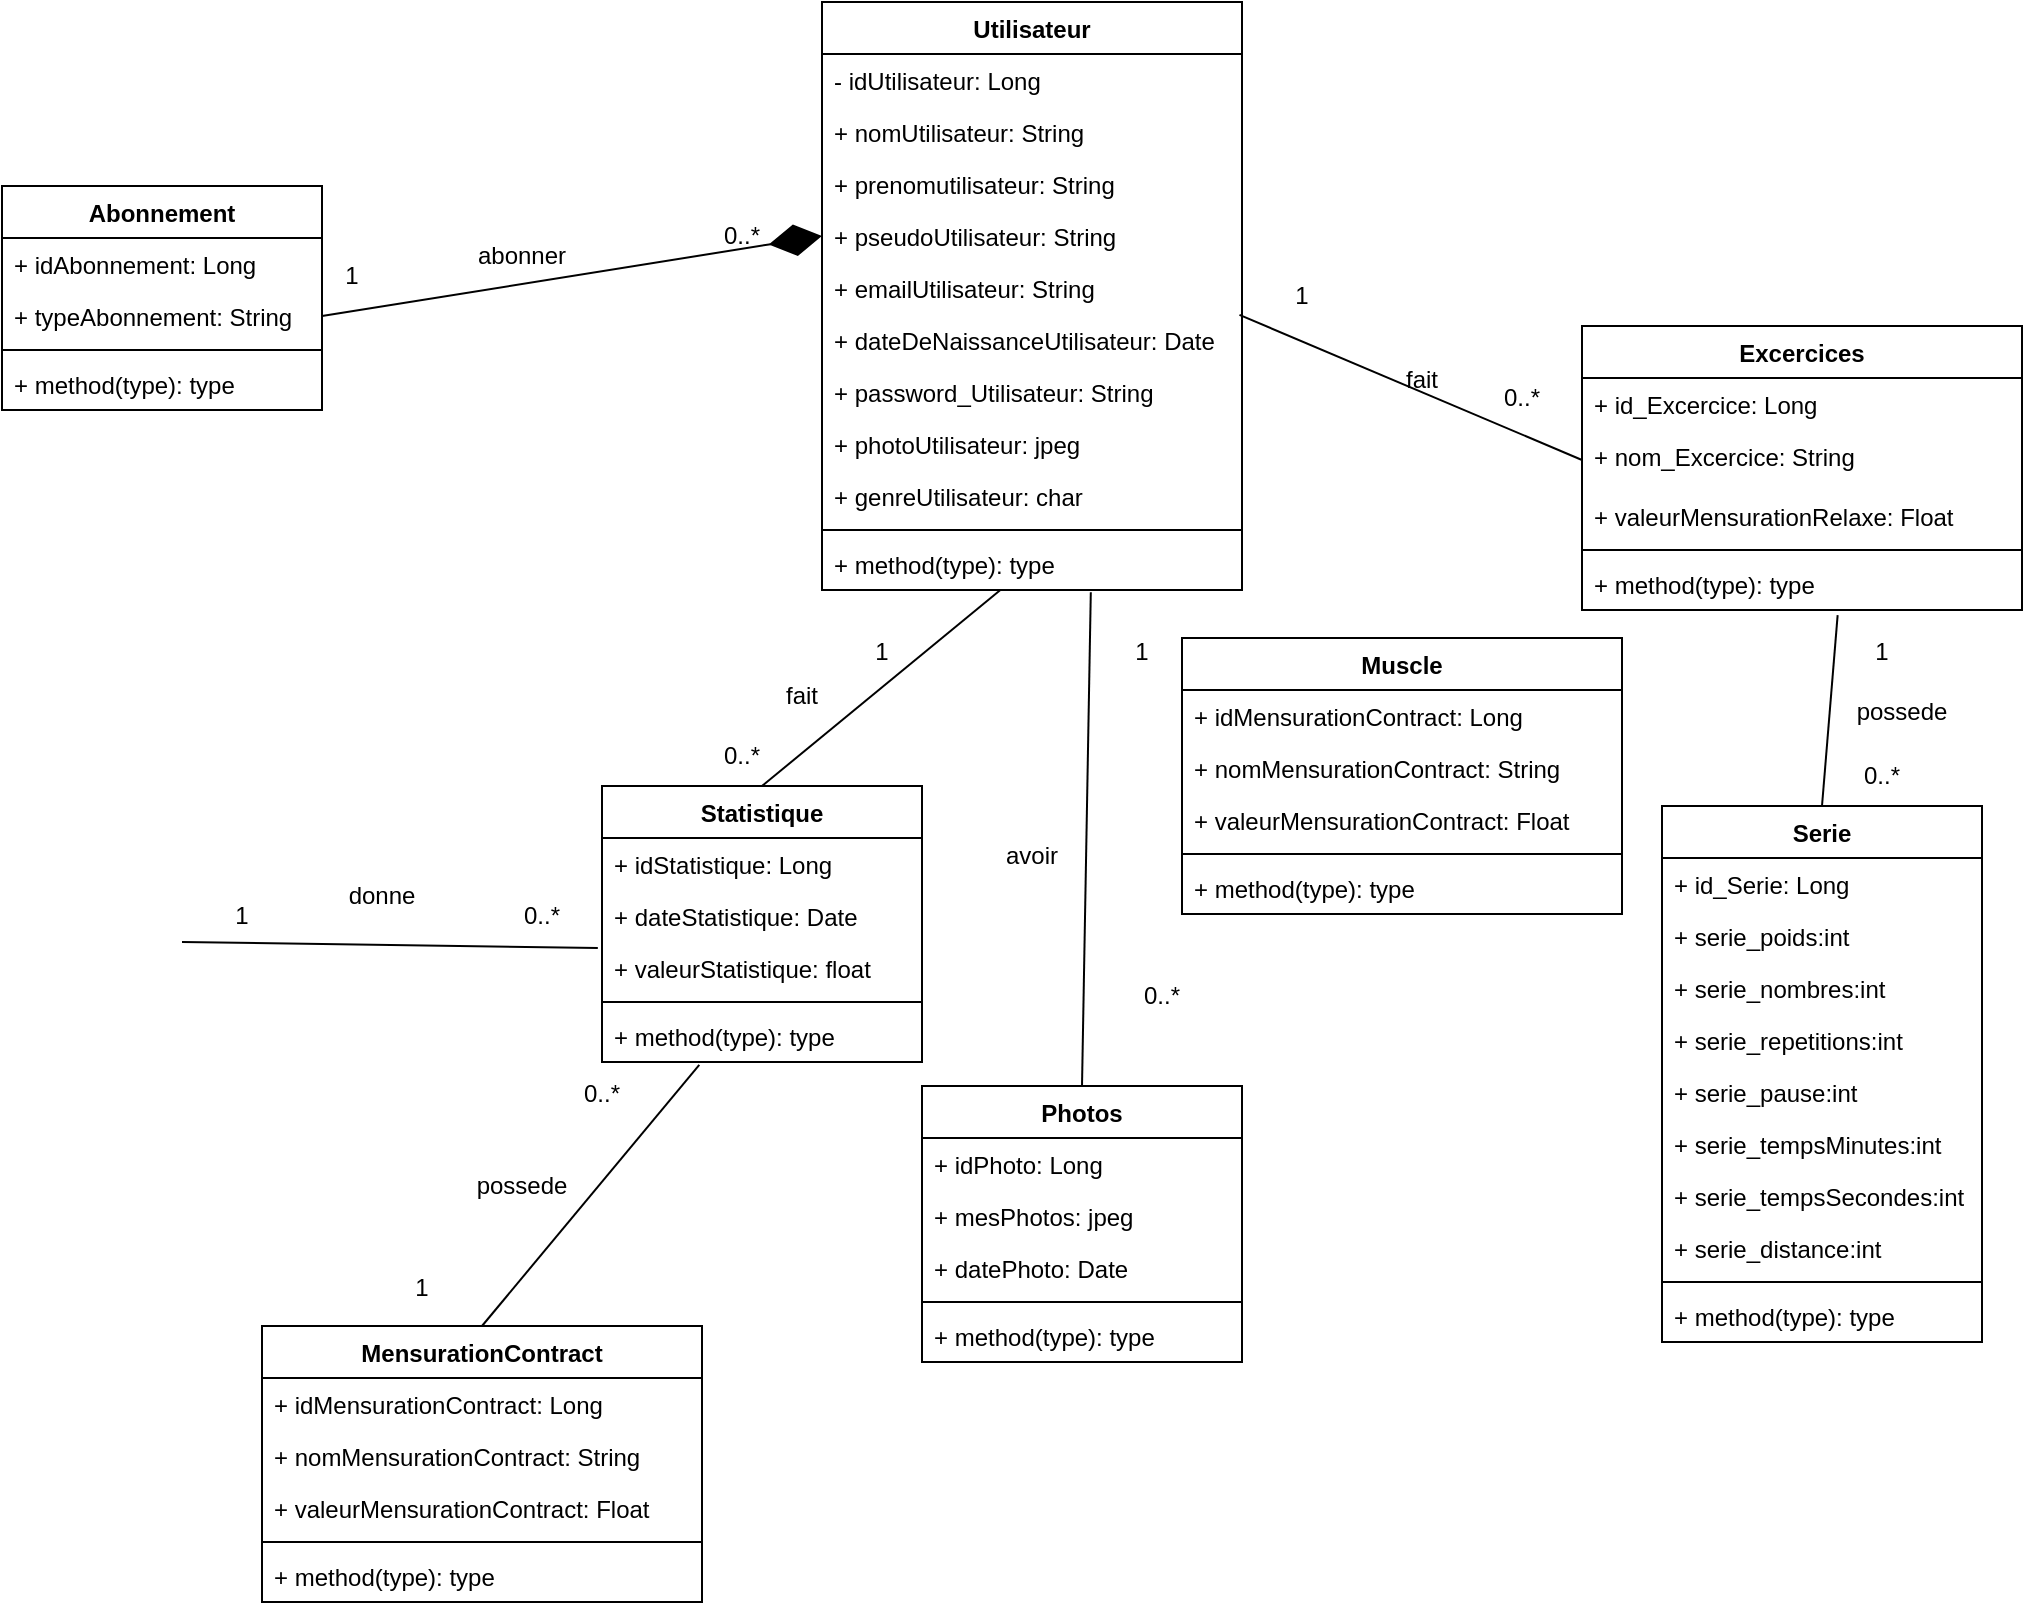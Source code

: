 <mxfile version="20.7.4" type="device"><diagram id="U4g8mRSkZr5hXhYJX2F8" name="Page-1"><mxGraphModel dx="991" dy="598" grid="1" gridSize="10" guides="1" tooltips="1" connect="1" arrows="1" fold="1" page="1" pageScale="1" pageWidth="827" pageHeight="1169" math="0" shadow="0"><root><mxCell id="0"/><mxCell id="1" parent="0"/><mxCell id="kchp2m0kwv0vBHBYWoR_-1" value="Utilisateur" style="swimlane;fontStyle=1;align=center;verticalAlign=top;childLayout=stackLayout;horizontal=1;startSize=26;horizontalStack=0;resizeParent=1;resizeParentMax=0;resizeLast=0;collapsible=1;marginBottom=0;" parent="1" vertex="1"><mxGeometry x="490" y="18" width="210" height="294" as="geometry"><mxRectangle x="230" y="80" width="100" height="30" as="alternateBounds"/></mxGeometry></mxCell><mxCell id="kchp2m0kwv0vBHBYWoR_-2" value="- idUtilisateur: Long" style="text;strokeColor=none;fillColor=none;align=left;verticalAlign=top;spacingLeft=4;spacingRight=4;overflow=hidden;rotatable=0;points=[[0,0.5],[1,0.5]];portConstraint=eastwest;" parent="kchp2m0kwv0vBHBYWoR_-1" vertex="1"><mxGeometry y="26" width="210" height="26" as="geometry"/></mxCell><mxCell id="kchp2m0kwv0vBHBYWoR_-3" value="+ nomUtilisateur: String" style="text;strokeColor=none;fillColor=none;align=left;verticalAlign=top;spacingLeft=4;spacingRight=4;overflow=hidden;rotatable=0;points=[[0,0.5],[1,0.5]];portConstraint=eastwest;" parent="kchp2m0kwv0vBHBYWoR_-1" vertex="1"><mxGeometry y="52" width="210" height="26" as="geometry"/></mxCell><mxCell id="kchp2m0kwv0vBHBYWoR_-4" value="+ prenomutilisateur: String" style="text;strokeColor=none;fillColor=none;align=left;verticalAlign=top;spacingLeft=4;spacingRight=4;overflow=hidden;rotatable=0;points=[[0,0.5],[1,0.5]];portConstraint=eastwest;" parent="kchp2m0kwv0vBHBYWoR_-1" vertex="1"><mxGeometry y="78" width="210" height="26" as="geometry"/></mxCell><mxCell id="uOQ6Oz4jVncuUxpgkawM-1" value="+ pseudoUtilisateur: String" style="text;strokeColor=none;fillColor=none;align=left;verticalAlign=top;spacingLeft=4;spacingRight=4;overflow=hidden;rotatable=0;points=[[0,0.5],[1,0.5]];portConstraint=eastwest;" parent="kchp2m0kwv0vBHBYWoR_-1" vertex="1"><mxGeometry y="104" width="210" height="26" as="geometry"/></mxCell><mxCell id="kchp2m0kwv0vBHBYWoR_-5" value="+ emailUtilisateur: String" style="text;strokeColor=none;fillColor=none;align=left;verticalAlign=top;spacingLeft=4;spacingRight=4;overflow=hidden;rotatable=0;points=[[0,0.5],[1,0.5]];portConstraint=eastwest;" parent="kchp2m0kwv0vBHBYWoR_-1" vertex="1"><mxGeometry y="130" width="210" height="26" as="geometry"/></mxCell><mxCell id="kchp2m0kwv0vBHBYWoR_-6" value="+ dateDeNaissanceUtilisateur: Date" style="text;strokeColor=none;fillColor=none;align=left;verticalAlign=top;spacingLeft=4;spacingRight=4;overflow=hidden;rotatable=0;points=[[0,0.5],[1,0.5]];portConstraint=eastwest;" parent="kchp2m0kwv0vBHBYWoR_-1" vertex="1"><mxGeometry y="156" width="210" height="26" as="geometry"/></mxCell><mxCell id="kchp2m0kwv0vBHBYWoR_-22" value="+ password_Utilisateur: String" style="text;strokeColor=none;fillColor=none;align=left;verticalAlign=top;spacingLeft=4;spacingRight=4;overflow=hidden;rotatable=0;points=[[0,0.5],[1,0.5]];portConstraint=eastwest;" parent="kchp2m0kwv0vBHBYWoR_-1" vertex="1"><mxGeometry y="182" width="210" height="26" as="geometry"/></mxCell><mxCell id="kchp2m0kwv0vBHBYWoR_-75" value="+ photoUtilisateur: jpeg" style="text;strokeColor=none;fillColor=none;align=left;verticalAlign=top;spacingLeft=4;spacingRight=4;overflow=hidden;rotatable=0;points=[[0,0.5],[1,0.5]];portConstraint=eastwest;" parent="kchp2m0kwv0vBHBYWoR_-1" vertex="1"><mxGeometry y="208" width="210" height="26" as="geometry"/></mxCell><mxCell id="kchp2m0kwv0vBHBYWoR_-74" value="+ genreUtilisateur: char" style="text;strokeColor=none;fillColor=none;align=left;verticalAlign=top;spacingLeft=4;spacingRight=4;overflow=hidden;rotatable=0;points=[[0,0.5],[1,0.5]];portConstraint=eastwest;" parent="kchp2m0kwv0vBHBYWoR_-1" vertex="1"><mxGeometry y="234" width="210" height="26" as="geometry"/></mxCell><mxCell id="kchp2m0kwv0vBHBYWoR_-7" value="" style="line;strokeWidth=1;fillColor=none;align=left;verticalAlign=middle;spacingTop=-1;spacingLeft=3;spacingRight=3;rotatable=0;labelPosition=right;points=[];portConstraint=eastwest;strokeColor=inherit;" parent="kchp2m0kwv0vBHBYWoR_-1" vertex="1"><mxGeometry y="260" width="210" height="8" as="geometry"/></mxCell><mxCell id="kchp2m0kwv0vBHBYWoR_-8" value="+ method(type): type" style="text;strokeColor=none;fillColor=none;align=left;verticalAlign=top;spacingLeft=4;spacingRight=4;overflow=hidden;rotatable=0;points=[[0,0.5],[1,0.5]];portConstraint=eastwest;" parent="kchp2m0kwv0vBHBYWoR_-1" vertex="1"><mxGeometry y="268" width="210" height="26" as="geometry"/></mxCell><mxCell id="kchp2m0kwv0vBHBYWoR_-9" value="Statistique" style="swimlane;fontStyle=1;align=center;verticalAlign=top;childLayout=stackLayout;horizontal=1;startSize=26;horizontalStack=0;resizeParent=1;resizeParentMax=0;resizeLast=0;collapsible=1;marginBottom=0;" parent="1" vertex="1"><mxGeometry x="380" y="410" width="160" height="138" as="geometry"/></mxCell><mxCell id="kchp2m0kwv0vBHBYWoR_-10" value="+ idStatistique: Long" style="text;strokeColor=none;fillColor=none;align=left;verticalAlign=top;spacingLeft=4;spacingRight=4;overflow=hidden;rotatable=0;points=[[0,0.5],[1,0.5]];portConstraint=eastwest;" parent="kchp2m0kwv0vBHBYWoR_-9" vertex="1"><mxGeometry y="26" width="160" height="26" as="geometry"/></mxCell><mxCell id="kchp2m0kwv0vBHBYWoR_-13" value="+ dateStatistique: Date" style="text;strokeColor=none;fillColor=none;align=left;verticalAlign=top;spacingLeft=4;spacingRight=4;overflow=hidden;rotatable=0;points=[[0,0.5],[1,0.5]];portConstraint=eastwest;" parent="kchp2m0kwv0vBHBYWoR_-9" vertex="1"><mxGeometry y="52" width="160" height="26" as="geometry"/></mxCell><mxCell id="kchp2m0kwv0vBHBYWoR_-14" value="+ valeurStatistique: float&#10;" style="text;strokeColor=none;fillColor=none;align=left;verticalAlign=top;spacingLeft=4;spacingRight=4;overflow=hidden;rotatable=0;points=[[0,0.5],[1,0.5]];portConstraint=eastwest;" parent="kchp2m0kwv0vBHBYWoR_-9" vertex="1"><mxGeometry y="78" width="160" height="26" as="geometry"/></mxCell><mxCell id="kchp2m0kwv0vBHBYWoR_-11" value="" style="line;strokeWidth=1;fillColor=none;align=left;verticalAlign=middle;spacingTop=-1;spacingLeft=3;spacingRight=3;rotatable=0;labelPosition=right;points=[];portConstraint=eastwest;strokeColor=inherit;" parent="kchp2m0kwv0vBHBYWoR_-9" vertex="1"><mxGeometry y="104" width="160" height="8" as="geometry"/></mxCell><mxCell id="kchp2m0kwv0vBHBYWoR_-12" value="+ method(type): type" style="text;strokeColor=none;fillColor=none;align=left;verticalAlign=top;spacingLeft=4;spacingRight=4;overflow=hidden;rotatable=0;points=[[0,0.5],[1,0.5]];portConstraint=eastwest;" parent="kchp2m0kwv0vBHBYWoR_-9" vertex="1"><mxGeometry y="112" width="160" height="26" as="geometry"/></mxCell><mxCell id="kchp2m0kwv0vBHBYWoR_-15" value="Excercices" style="swimlane;fontStyle=1;align=center;verticalAlign=top;childLayout=stackLayout;horizontal=1;startSize=26;horizontalStack=0;resizeParent=1;resizeParentMax=0;resizeLast=0;collapsible=1;marginBottom=0;" parent="1" vertex="1"><mxGeometry x="870" y="180" width="220" height="142" as="geometry"/></mxCell><mxCell id="kchp2m0kwv0vBHBYWoR_-16" value="+ id_Excercice: Long" style="text;strokeColor=none;fillColor=none;align=left;verticalAlign=top;spacingLeft=4;spacingRight=4;overflow=hidden;rotatable=0;points=[[0,0.5],[1,0.5]];portConstraint=eastwest;" parent="kchp2m0kwv0vBHBYWoR_-15" vertex="1"><mxGeometry y="26" width="220" height="26" as="geometry"/></mxCell><mxCell id="kchp2m0kwv0vBHBYWoR_-19" value="+ nom_Excercice: String" style="text;strokeColor=none;fillColor=none;align=left;verticalAlign=top;spacingLeft=4;spacingRight=4;overflow=hidden;rotatable=0;points=[[0,0.5],[1,0.5]];portConstraint=eastwest;" parent="kchp2m0kwv0vBHBYWoR_-15" vertex="1"><mxGeometry y="52" width="220" height="30" as="geometry"/></mxCell><mxCell id="kchp2m0kwv0vBHBYWoR_-20" value="+ valeurMensurationRelaxe: Float&#10;" style="text;strokeColor=none;fillColor=none;align=left;verticalAlign=top;spacingLeft=4;spacingRight=4;overflow=hidden;rotatable=0;points=[[0,0.5],[1,0.5]];portConstraint=eastwest;" parent="kchp2m0kwv0vBHBYWoR_-15" vertex="1"><mxGeometry y="82" width="220" height="26" as="geometry"/></mxCell><mxCell id="kchp2m0kwv0vBHBYWoR_-17" value="" style="line;strokeWidth=1;fillColor=none;align=left;verticalAlign=middle;spacingTop=-1;spacingLeft=3;spacingRight=3;rotatable=0;labelPosition=right;points=[];portConstraint=eastwest;strokeColor=inherit;" parent="kchp2m0kwv0vBHBYWoR_-15" vertex="1"><mxGeometry y="108" width="220" height="8" as="geometry"/></mxCell><mxCell id="kchp2m0kwv0vBHBYWoR_-18" value="+ method(type): type" style="text;strokeColor=none;fillColor=none;align=left;verticalAlign=top;spacingLeft=4;spacingRight=4;overflow=hidden;rotatable=0;points=[[0,0.5],[1,0.5]];portConstraint=eastwest;" parent="kchp2m0kwv0vBHBYWoR_-15" vertex="1"><mxGeometry y="116" width="220" height="26" as="geometry"/></mxCell><mxCell id="kchp2m0kwv0vBHBYWoR_-29" value="MensurationContract" style="swimlane;fontStyle=1;align=center;verticalAlign=top;childLayout=stackLayout;horizontal=1;startSize=26;horizontalStack=0;resizeParent=1;resizeParentMax=0;resizeLast=0;collapsible=1;marginBottom=0;" parent="1" vertex="1"><mxGeometry x="210" y="680" width="220" height="138" as="geometry"/></mxCell><mxCell id="kchp2m0kwv0vBHBYWoR_-30" value="+ idMensurationContract: Long" style="text;strokeColor=none;fillColor=none;align=left;verticalAlign=top;spacingLeft=4;spacingRight=4;overflow=hidden;rotatable=0;points=[[0,0.5],[1,0.5]];portConstraint=eastwest;" parent="kchp2m0kwv0vBHBYWoR_-29" vertex="1"><mxGeometry y="26" width="220" height="26" as="geometry"/></mxCell><mxCell id="kchp2m0kwv0vBHBYWoR_-31" value="+ nomMensurationContract: String" style="text;strokeColor=none;fillColor=none;align=left;verticalAlign=top;spacingLeft=4;spacingRight=4;overflow=hidden;rotatable=0;points=[[0,0.5],[1,0.5]];portConstraint=eastwest;" parent="kchp2m0kwv0vBHBYWoR_-29" vertex="1"><mxGeometry y="52" width="220" height="26" as="geometry"/></mxCell><mxCell id="kchp2m0kwv0vBHBYWoR_-32" value="+ valeurMensurationContract: Float&#10;" style="text;strokeColor=none;fillColor=none;align=left;verticalAlign=top;spacingLeft=4;spacingRight=4;overflow=hidden;rotatable=0;points=[[0,0.5],[1,0.5]];portConstraint=eastwest;" parent="kchp2m0kwv0vBHBYWoR_-29" vertex="1"><mxGeometry y="78" width="220" height="26" as="geometry"/></mxCell><mxCell id="kchp2m0kwv0vBHBYWoR_-33" value="" style="line;strokeWidth=1;fillColor=none;align=left;verticalAlign=middle;spacingTop=-1;spacingLeft=3;spacingRight=3;rotatable=0;labelPosition=right;points=[];portConstraint=eastwest;strokeColor=inherit;" parent="kchp2m0kwv0vBHBYWoR_-29" vertex="1"><mxGeometry y="104" width="220" height="8" as="geometry"/></mxCell><mxCell id="kchp2m0kwv0vBHBYWoR_-34" value="+ method(type): type" style="text;strokeColor=none;fillColor=none;align=left;verticalAlign=top;spacingLeft=4;spacingRight=4;overflow=hidden;rotatable=0;points=[[0,0.5],[1,0.5]];portConstraint=eastwest;" parent="kchp2m0kwv0vBHBYWoR_-29" vertex="1"><mxGeometry y="112" width="220" height="26" as="geometry"/></mxCell><mxCell id="kchp2m0kwv0vBHBYWoR_-35" value="" style="endArrow=none;html=1;rounded=0;exitX=0.5;exitY=0;exitDx=0;exitDy=0;entryX=0.304;entryY=1.055;entryDx=0;entryDy=0;entryPerimeter=0;" parent="1" source="kchp2m0kwv0vBHBYWoR_-29" target="kchp2m0kwv0vBHBYWoR_-12" edge="1"><mxGeometry width="50" height="50" relative="1" as="geometry"><mxPoint x="590" y="480" as="sourcePoint"/><mxPoint x="640" y="430" as="targetPoint"/></mxGeometry></mxCell><mxCell id="kchp2m0kwv0vBHBYWoR_-36" value="possede" style="text;html=1;strokeColor=none;fillColor=none;align=center;verticalAlign=middle;whiteSpace=wrap;rounded=0;" parent="1" vertex="1"><mxGeometry x="310" y="594.5" width="60" height="30" as="geometry"/></mxCell><mxCell id="kchp2m0kwv0vBHBYWoR_-37" value="fait" style="text;html=1;strokeColor=none;fillColor=none;align=center;verticalAlign=middle;whiteSpace=wrap;rounded=0;" parent="1" vertex="1"><mxGeometry x="760" y="192" width="60" height="30" as="geometry"/></mxCell><mxCell id="kchp2m0kwv0vBHBYWoR_-38" value="" style="endArrow=none;html=1;rounded=0;exitX=0;exitY=0.5;exitDx=0;exitDy=0;entryX=0.994;entryY=0.017;entryDx=0;entryDy=0;entryPerimeter=0;" parent="1" source="kchp2m0kwv0vBHBYWoR_-19" target="kchp2m0kwv0vBHBYWoR_-6" edge="1"><mxGeometry width="50" height="50" relative="1" as="geometry"><mxPoint x="590" y="480" as="sourcePoint"/><mxPoint x="640" y="430" as="targetPoint"/></mxGeometry></mxCell><mxCell id="kchp2m0kwv0vBHBYWoR_-41" value="1" style="text;html=1;strokeColor=none;fillColor=none;align=center;verticalAlign=middle;whiteSpace=wrap;rounded=0;" parent="1" vertex="1"><mxGeometry x="260" y="646" width="60" height="30" as="geometry"/></mxCell><mxCell id="kchp2m0kwv0vBHBYWoR_-42" value="0..*" style="text;html=1;strokeColor=none;fillColor=none;align=center;verticalAlign=middle;whiteSpace=wrap;rounded=0;" parent="1" vertex="1"><mxGeometry x="350" y="548" width="60" height="32" as="geometry"/></mxCell><mxCell id="kchp2m0kwv0vBHBYWoR_-43" value="0..*" style="text;html=1;strokeColor=none;fillColor=none;align=center;verticalAlign=middle;whiteSpace=wrap;rounded=0;" parent="1" vertex="1"><mxGeometry x="810" y="200" width="60" height="32" as="geometry"/></mxCell><mxCell id="kchp2m0kwv0vBHBYWoR_-44" value="1" style="text;html=1;strokeColor=none;fillColor=none;align=center;verticalAlign=middle;whiteSpace=wrap;rounded=0;" parent="1" vertex="1"><mxGeometry x="700" y="150" width="60" height="30" as="geometry"/></mxCell><mxCell id="kchp2m0kwv0vBHBYWoR_-45" value="fait" style="text;html=1;strokeColor=none;fillColor=none;align=center;verticalAlign=middle;whiteSpace=wrap;rounded=0;" parent="1" vertex="1"><mxGeometry x="450" y="350" width="60" height="30" as="geometry"/></mxCell><mxCell id="kchp2m0kwv0vBHBYWoR_-46" value="" style="endArrow=none;html=1;rounded=0;exitX=0.5;exitY=0;exitDx=0;exitDy=0;" parent="1" source="kchp2m0kwv0vBHBYWoR_-9" target="kchp2m0kwv0vBHBYWoR_-8" edge="1"><mxGeometry width="50" height="50" relative="1" as="geometry"><mxPoint x="590" y="590" as="sourcePoint"/><mxPoint x="640" y="540" as="targetPoint"/></mxGeometry></mxCell><mxCell id="kchp2m0kwv0vBHBYWoR_-47" value="0..*" style="text;html=1;strokeColor=none;fillColor=none;align=center;verticalAlign=middle;whiteSpace=wrap;rounded=0;" parent="1" vertex="1"><mxGeometry x="420" y="380" width="60" height="30" as="geometry"/></mxCell><mxCell id="kchp2m0kwv0vBHBYWoR_-48" value="1" style="text;html=1;strokeColor=none;fillColor=none;align=center;verticalAlign=middle;whiteSpace=wrap;rounded=0;" parent="1" vertex="1"><mxGeometry x="490" y="328" width="60" height="30" as="geometry"/></mxCell><mxCell id="kchp2m0kwv0vBHBYWoR_-51" value="Photos" style="swimlane;fontStyle=1;align=center;verticalAlign=top;childLayout=stackLayout;horizontal=1;startSize=26;horizontalStack=0;resizeParent=1;resizeParentMax=0;resizeLast=0;collapsible=1;marginBottom=0;" parent="1" vertex="1"><mxGeometry x="540" y="560" width="160" height="138" as="geometry"/></mxCell><mxCell id="kchp2m0kwv0vBHBYWoR_-52" value="+ idPhoto: Long" style="text;strokeColor=none;fillColor=none;align=left;verticalAlign=top;spacingLeft=4;spacingRight=4;overflow=hidden;rotatable=0;points=[[0,0.5],[1,0.5]];portConstraint=eastwest;" parent="kchp2m0kwv0vBHBYWoR_-51" vertex="1"><mxGeometry y="26" width="160" height="26" as="geometry"/></mxCell><mxCell id="kchp2m0kwv0vBHBYWoR_-55" value="+ mesPhotos: jpeg" style="text;strokeColor=none;fillColor=none;align=left;verticalAlign=top;spacingLeft=4;spacingRight=4;overflow=hidden;rotatable=0;points=[[0,0.5],[1,0.5]];portConstraint=eastwest;" parent="kchp2m0kwv0vBHBYWoR_-51" vertex="1"><mxGeometry y="52" width="160" height="26" as="geometry"/></mxCell><mxCell id="kchp2m0kwv0vBHBYWoR_-56" value="+ datePhoto: Date" style="text;strokeColor=none;fillColor=none;align=left;verticalAlign=top;spacingLeft=4;spacingRight=4;overflow=hidden;rotatable=0;points=[[0,0.5],[1,0.5]];portConstraint=eastwest;" parent="kchp2m0kwv0vBHBYWoR_-51" vertex="1"><mxGeometry y="78" width="160" height="26" as="geometry"/></mxCell><mxCell id="kchp2m0kwv0vBHBYWoR_-53" value="" style="line;strokeWidth=1;fillColor=none;align=left;verticalAlign=middle;spacingTop=-1;spacingLeft=3;spacingRight=3;rotatable=0;labelPosition=right;points=[];portConstraint=eastwest;strokeColor=inherit;" parent="kchp2m0kwv0vBHBYWoR_-51" vertex="1"><mxGeometry y="104" width="160" height="8" as="geometry"/></mxCell><mxCell id="kchp2m0kwv0vBHBYWoR_-54" value="+ method(type): type" style="text;strokeColor=none;fillColor=none;align=left;verticalAlign=top;spacingLeft=4;spacingRight=4;overflow=hidden;rotatable=0;points=[[0,0.5],[1,0.5]];portConstraint=eastwest;" parent="kchp2m0kwv0vBHBYWoR_-51" vertex="1"><mxGeometry y="112" width="160" height="26" as="geometry"/></mxCell><mxCell id="kchp2m0kwv0vBHBYWoR_-57" value="" style="endArrow=none;html=1;rounded=0;entryX=0.64;entryY=1.045;entryDx=0;entryDy=0;entryPerimeter=0;exitX=0.5;exitY=0;exitDx=0;exitDy=0;" parent="1" source="kchp2m0kwv0vBHBYWoR_-51" target="kchp2m0kwv0vBHBYWoR_-8" edge="1"><mxGeometry width="50" height="50" relative="1" as="geometry"><mxPoint x="590" y="480" as="sourcePoint"/><mxPoint x="640" y="430" as="targetPoint"/></mxGeometry></mxCell><mxCell id="kchp2m0kwv0vBHBYWoR_-58" value="avoir" style="text;html=1;strokeColor=none;fillColor=none;align=center;verticalAlign=middle;whiteSpace=wrap;rounded=0;" parent="1" vertex="1"><mxGeometry x="565" y="430" width="60" height="30" as="geometry"/></mxCell><mxCell id="kchp2m0kwv0vBHBYWoR_-61" value="1" style="text;html=1;strokeColor=none;fillColor=none;align=center;verticalAlign=middle;whiteSpace=wrap;rounded=0;" parent="1" vertex="1"><mxGeometry x="620" y="328" width="60" height="30" as="geometry"/></mxCell><mxCell id="kchp2m0kwv0vBHBYWoR_-62" value="0..*" style="text;html=1;strokeColor=none;fillColor=none;align=center;verticalAlign=middle;whiteSpace=wrap;rounded=0;" parent="1" vertex="1"><mxGeometry x="630" y="500" width="60" height="30" as="geometry"/></mxCell><mxCell id="kchp2m0kwv0vBHBYWoR_-69" value="" style="endArrow=none;html=1;rounded=0;exitX=1;exitY=0.5;exitDx=0;exitDy=0;entryX=-0.013;entryY=0.116;entryDx=0;entryDy=0;entryPerimeter=0;" parent="1" target="kchp2m0kwv0vBHBYWoR_-14" edge="1"><mxGeometry width="50" height="50" relative="1" as="geometry"><mxPoint x="170" y="488" as="sourcePoint"/><mxPoint x="610" y="540" as="targetPoint"/></mxGeometry></mxCell><mxCell id="kchp2m0kwv0vBHBYWoR_-71" value="donne" style="text;html=1;strokeColor=none;fillColor=none;align=center;verticalAlign=middle;whiteSpace=wrap;rounded=0;" parent="1" vertex="1"><mxGeometry x="240" y="450" width="60" height="30" as="geometry"/></mxCell><mxCell id="kchp2m0kwv0vBHBYWoR_-72" value="1" style="text;html=1;strokeColor=none;fillColor=none;align=center;verticalAlign=middle;whiteSpace=wrap;rounded=0;" parent="1" vertex="1"><mxGeometry x="170" y="460" width="60" height="30" as="geometry"/></mxCell><mxCell id="kchp2m0kwv0vBHBYWoR_-73" value="0..*" style="text;html=1;strokeColor=none;fillColor=none;align=center;verticalAlign=middle;whiteSpace=wrap;rounded=0;" parent="1" vertex="1"><mxGeometry x="320" y="460" width="60" height="30" as="geometry"/></mxCell><mxCell id="uOQ6Oz4jVncuUxpgkawM-2" value="Abonnement" style="swimlane;fontStyle=1;align=center;verticalAlign=top;childLayout=stackLayout;horizontal=1;startSize=26;horizontalStack=0;resizeParent=1;resizeParentMax=0;resizeLast=0;collapsible=1;marginBottom=0;" parent="1" vertex="1"><mxGeometry x="80" y="110" width="160" height="112" as="geometry"/></mxCell><mxCell id="uOQ6Oz4jVncuUxpgkawM-3" value="+ idAbonnement: Long" style="text;strokeColor=none;fillColor=none;align=left;verticalAlign=top;spacingLeft=4;spacingRight=4;overflow=hidden;rotatable=0;points=[[0,0.5],[1,0.5]];portConstraint=eastwest;" parent="uOQ6Oz4jVncuUxpgkawM-2" vertex="1"><mxGeometry y="26" width="160" height="26" as="geometry"/></mxCell><mxCell id="uOQ6Oz4jVncuUxpgkawM-6" value="+ typeAbonnement: String" style="text;strokeColor=none;fillColor=none;align=left;verticalAlign=top;spacingLeft=4;spacingRight=4;overflow=hidden;rotatable=0;points=[[0,0.5],[1,0.5]];portConstraint=eastwest;" parent="uOQ6Oz4jVncuUxpgkawM-2" vertex="1"><mxGeometry y="52" width="160" height="26" as="geometry"/></mxCell><mxCell id="uOQ6Oz4jVncuUxpgkawM-4" value="" style="line;strokeWidth=1;fillColor=none;align=left;verticalAlign=middle;spacingTop=-1;spacingLeft=3;spacingRight=3;rotatable=0;labelPosition=right;points=[];portConstraint=eastwest;strokeColor=inherit;" parent="uOQ6Oz4jVncuUxpgkawM-2" vertex="1"><mxGeometry y="78" width="160" height="8" as="geometry"/></mxCell><mxCell id="uOQ6Oz4jVncuUxpgkawM-5" value="+ method(type): type" style="text;strokeColor=none;fillColor=none;align=left;verticalAlign=top;spacingLeft=4;spacingRight=4;overflow=hidden;rotatable=0;points=[[0,0.5],[1,0.5]];portConstraint=eastwest;" parent="uOQ6Oz4jVncuUxpgkawM-2" vertex="1"><mxGeometry y="86" width="160" height="26" as="geometry"/></mxCell><mxCell id="uOQ6Oz4jVncuUxpgkawM-7" value="" style="endArrow=diamondThin;endFill=1;endSize=24;html=1;rounded=0;entryX=0;entryY=0.5;entryDx=0;entryDy=0;exitX=1;exitY=0.5;exitDx=0;exitDy=0;" parent="1" source="uOQ6Oz4jVncuUxpgkawM-6" target="uOQ6Oz4jVncuUxpgkawM-1" edge="1"><mxGeometry width="160" relative="1" as="geometry"><mxPoint x="330" y="450" as="sourcePoint"/><mxPoint x="490" y="450" as="targetPoint"/></mxGeometry></mxCell><mxCell id="uOQ6Oz4jVncuUxpgkawM-9" value="abonner" style="text;html=1;strokeColor=none;fillColor=none;align=center;verticalAlign=middle;whiteSpace=wrap;rounded=0;" parent="1" vertex="1"><mxGeometry x="310" y="130" width="60" height="30" as="geometry"/></mxCell><mxCell id="uOQ6Oz4jVncuUxpgkawM-10" value="1" style="text;html=1;strokeColor=none;fillColor=none;align=center;verticalAlign=middle;whiteSpace=wrap;rounded=0;" parent="1" vertex="1"><mxGeometry x="240" y="140" width="30" height="30" as="geometry"/></mxCell><mxCell id="uOQ6Oz4jVncuUxpgkawM-11" value="0..*" style="text;html=1;strokeColor=none;fillColor=none;align=center;verticalAlign=middle;whiteSpace=wrap;rounded=0;" parent="1" vertex="1"><mxGeometry x="420" y="120" width="60" height="30" as="geometry"/></mxCell><mxCell id="LWZV0PwL044KIWG9RCHW-2" value="Serie" style="swimlane;fontStyle=1;align=center;verticalAlign=top;childLayout=stackLayout;horizontal=1;startSize=26;horizontalStack=0;resizeParent=1;resizeParentMax=0;resizeLast=0;collapsible=1;marginBottom=0;" vertex="1" parent="1"><mxGeometry x="910" y="420" width="160" height="268" as="geometry"/></mxCell><mxCell id="LWZV0PwL044KIWG9RCHW-3" value="+ id_Serie: Long" style="text;strokeColor=none;fillColor=none;align=left;verticalAlign=top;spacingLeft=4;spacingRight=4;overflow=hidden;rotatable=0;points=[[0,0.5],[1,0.5]];portConstraint=eastwest;" vertex="1" parent="LWZV0PwL044KIWG9RCHW-2"><mxGeometry y="26" width="160" height="26" as="geometry"/></mxCell><mxCell id="LWZV0PwL044KIWG9RCHW-6" value="+ serie_poids:int" style="text;strokeColor=none;fillColor=none;align=left;verticalAlign=top;spacingLeft=4;spacingRight=4;overflow=hidden;rotatable=0;points=[[0,0.5],[1,0.5]];portConstraint=eastwest;" vertex="1" parent="LWZV0PwL044KIWG9RCHW-2"><mxGeometry y="52" width="160" height="26" as="geometry"/></mxCell><mxCell id="LWZV0PwL044KIWG9RCHW-8" value="+ serie_nombres:int" style="text;strokeColor=none;fillColor=none;align=left;verticalAlign=top;spacingLeft=4;spacingRight=4;overflow=hidden;rotatable=0;points=[[0,0.5],[1,0.5]];portConstraint=eastwest;" vertex="1" parent="LWZV0PwL044KIWG9RCHW-2"><mxGeometry y="78" width="160" height="26" as="geometry"/></mxCell><mxCell id="LWZV0PwL044KIWG9RCHW-7" value="+ serie_repetitions:int" style="text;strokeColor=none;fillColor=none;align=left;verticalAlign=top;spacingLeft=4;spacingRight=4;overflow=hidden;rotatable=0;points=[[0,0.5],[1,0.5]];portConstraint=eastwest;" vertex="1" parent="LWZV0PwL044KIWG9RCHW-2"><mxGeometry y="104" width="160" height="26" as="geometry"/></mxCell><mxCell id="LWZV0PwL044KIWG9RCHW-9" value="+ serie_pause:int" style="text;strokeColor=none;fillColor=none;align=left;verticalAlign=top;spacingLeft=4;spacingRight=4;overflow=hidden;rotatable=0;points=[[0,0.5],[1,0.5]];portConstraint=eastwest;" vertex="1" parent="LWZV0PwL044KIWG9RCHW-2"><mxGeometry y="130" width="160" height="26" as="geometry"/></mxCell><mxCell id="LWZV0PwL044KIWG9RCHW-10" value="+ serie_tempsMinutes:int" style="text;strokeColor=none;fillColor=none;align=left;verticalAlign=top;spacingLeft=4;spacingRight=4;overflow=hidden;rotatable=0;points=[[0,0.5],[1,0.5]];portConstraint=eastwest;" vertex="1" parent="LWZV0PwL044KIWG9RCHW-2"><mxGeometry y="156" width="160" height="26" as="geometry"/></mxCell><mxCell id="LWZV0PwL044KIWG9RCHW-11" value="+ serie_tempsSecondes:int" style="text;strokeColor=none;fillColor=none;align=left;verticalAlign=top;spacingLeft=4;spacingRight=4;overflow=hidden;rotatable=0;points=[[0,0.5],[1,0.5]];portConstraint=eastwest;" vertex="1" parent="LWZV0PwL044KIWG9RCHW-2"><mxGeometry y="182" width="160" height="26" as="geometry"/></mxCell><mxCell id="LWZV0PwL044KIWG9RCHW-13" value="+ serie_distance:int" style="text;strokeColor=none;fillColor=none;align=left;verticalAlign=top;spacingLeft=4;spacingRight=4;overflow=hidden;rotatable=0;points=[[0,0.5],[1,0.5]];portConstraint=eastwest;" vertex="1" parent="LWZV0PwL044KIWG9RCHW-2"><mxGeometry y="208" width="160" height="26" as="geometry"/></mxCell><mxCell id="LWZV0PwL044KIWG9RCHW-4" value="" style="line;strokeWidth=1;fillColor=none;align=left;verticalAlign=middle;spacingTop=-1;spacingLeft=3;spacingRight=3;rotatable=0;labelPosition=right;points=[];portConstraint=eastwest;strokeColor=inherit;" vertex="1" parent="LWZV0PwL044KIWG9RCHW-2"><mxGeometry y="234" width="160" height="8" as="geometry"/></mxCell><mxCell id="LWZV0PwL044KIWG9RCHW-5" value="+ method(type): type" style="text;strokeColor=none;fillColor=none;align=left;verticalAlign=top;spacingLeft=4;spacingRight=4;overflow=hidden;rotatable=0;points=[[0,0.5],[1,0.5]];portConstraint=eastwest;" vertex="1" parent="LWZV0PwL044KIWG9RCHW-2"><mxGeometry y="242" width="160" height="26" as="geometry"/></mxCell><mxCell id="LWZV0PwL044KIWG9RCHW-14" value="" style="endArrow=none;html=1;rounded=0;entryX=0.581;entryY=1.1;entryDx=0;entryDy=0;entryPerimeter=0;exitX=0.5;exitY=0;exitDx=0;exitDy=0;" edge="1" parent="1" source="LWZV0PwL044KIWG9RCHW-2" target="kchp2m0kwv0vBHBYWoR_-18"><mxGeometry width="50" height="50" relative="1" as="geometry"><mxPoint x="580" y="460" as="sourcePoint"/><mxPoint x="630" y="410" as="targetPoint"/></mxGeometry></mxCell><mxCell id="LWZV0PwL044KIWG9RCHW-15" value="possede" style="text;html=1;strokeColor=none;fillColor=none;align=center;verticalAlign=middle;whiteSpace=wrap;rounded=0;" vertex="1" parent="1"><mxGeometry x="1000" y="358" width="60" height="30" as="geometry"/></mxCell><mxCell id="LWZV0PwL044KIWG9RCHW-16" value="1" style="text;html=1;strokeColor=none;fillColor=none;align=center;verticalAlign=middle;whiteSpace=wrap;rounded=0;" vertex="1" parent="1"><mxGeometry x="990" y="328" width="60" height="30" as="geometry"/></mxCell><mxCell id="LWZV0PwL044KIWG9RCHW-17" value="0..*" style="text;html=1;strokeColor=none;fillColor=none;align=center;verticalAlign=middle;whiteSpace=wrap;rounded=0;" vertex="1" parent="1"><mxGeometry x="990" y="390" width="60" height="30" as="geometry"/></mxCell><mxCell id="LWZV0PwL044KIWG9RCHW-18" value="Muscle" style="swimlane;fontStyle=1;align=center;verticalAlign=top;childLayout=stackLayout;horizontal=1;startSize=26;horizontalStack=0;resizeParent=1;resizeParentMax=0;resizeLast=0;collapsible=1;marginBottom=0;" vertex="1" parent="1"><mxGeometry x="670" y="336" width="220" height="138" as="geometry"/></mxCell><mxCell id="LWZV0PwL044KIWG9RCHW-19" value="+ idMensurationContract: Long" style="text;strokeColor=none;fillColor=none;align=left;verticalAlign=top;spacingLeft=4;spacingRight=4;overflow=hidden;rotatable=0;points=[[0,0.5],[1,0.5]];portConstraint=eastwest;" vertex="1" parent="LWZV0PwL044KIWG9RCHW-18"><mxGeometry y="26" width="220" height="26" as="geometry"/></mxCell><mxCell id="LWZV0PwL044KIWG9RCHW-20" value="+ nomMensurationContract: String" style="text;strokeColor=none;fillColor=none;align=left;verticalAlign=top;spacingLeft=4;spacingRight=4;overflow=hidden;rotatable=0;points=[[0,0.5],[1,0.5]];portConstraint=eastwest;" vertex="1" parent="LWZV0PwL044KIWG9RCHW-18"><mxGeometry y="52" width="220" height="26" as="geometry"/></mxCell><mxCell id="LWZV0PwL044KIWG9RCHW-21" value="+ valeurMensurationContract: Float&#10;" style="text;strokeColor=none;fillColor=none;align=left;verticalAlign=top;spacingLeft=4;spacingRight=4;overflow=hidden;rotatable=0;points=[[0,0.5],[1,0.5]];portConstraint=eastwest;" vertex="1" parent="LWZV0PwL044KIWG9RCHW-18"><mxGeometry y="78" width="220" height="26" as="geometry"/></mxCell><mxCell id="LWZV0PwL044KIWG9RCHW-22" value="" style="line;strokeWidth=1;fillColor=none;align=left;verticalAlign=middle;spacingTop=-1;spacingLeft=3;spacingRight=3;rotatable=0;labelPosition=right;points=[];portConstraint=eastwest;strokeColor=inherit;" vertex="1" parent="LWZV0PwL044KIWG9RCHW-18"><mxGeometry y="104" width="220" height="8" as="geometry"/></mxCell><mxCell id="LWZV0PwL044KIWG9RCHW-23" value="+ method(type): type" style="text;strokeColor=none;fillColor=none;align=left;verticalAlign=top;spacingLeft=4;spacingRight=4;overflow=hidden;rotatable=0;points=[[0,0.5],[1,0.5]];portConstraint=eastwest;" vertex="1" parent="LWZV0PwL044KIWG9RCHW-18"><mxGeometry y="112" width="220" height="26" as="geometry"/></mxCell></root></mxGraphModel></diagram></mxfile>